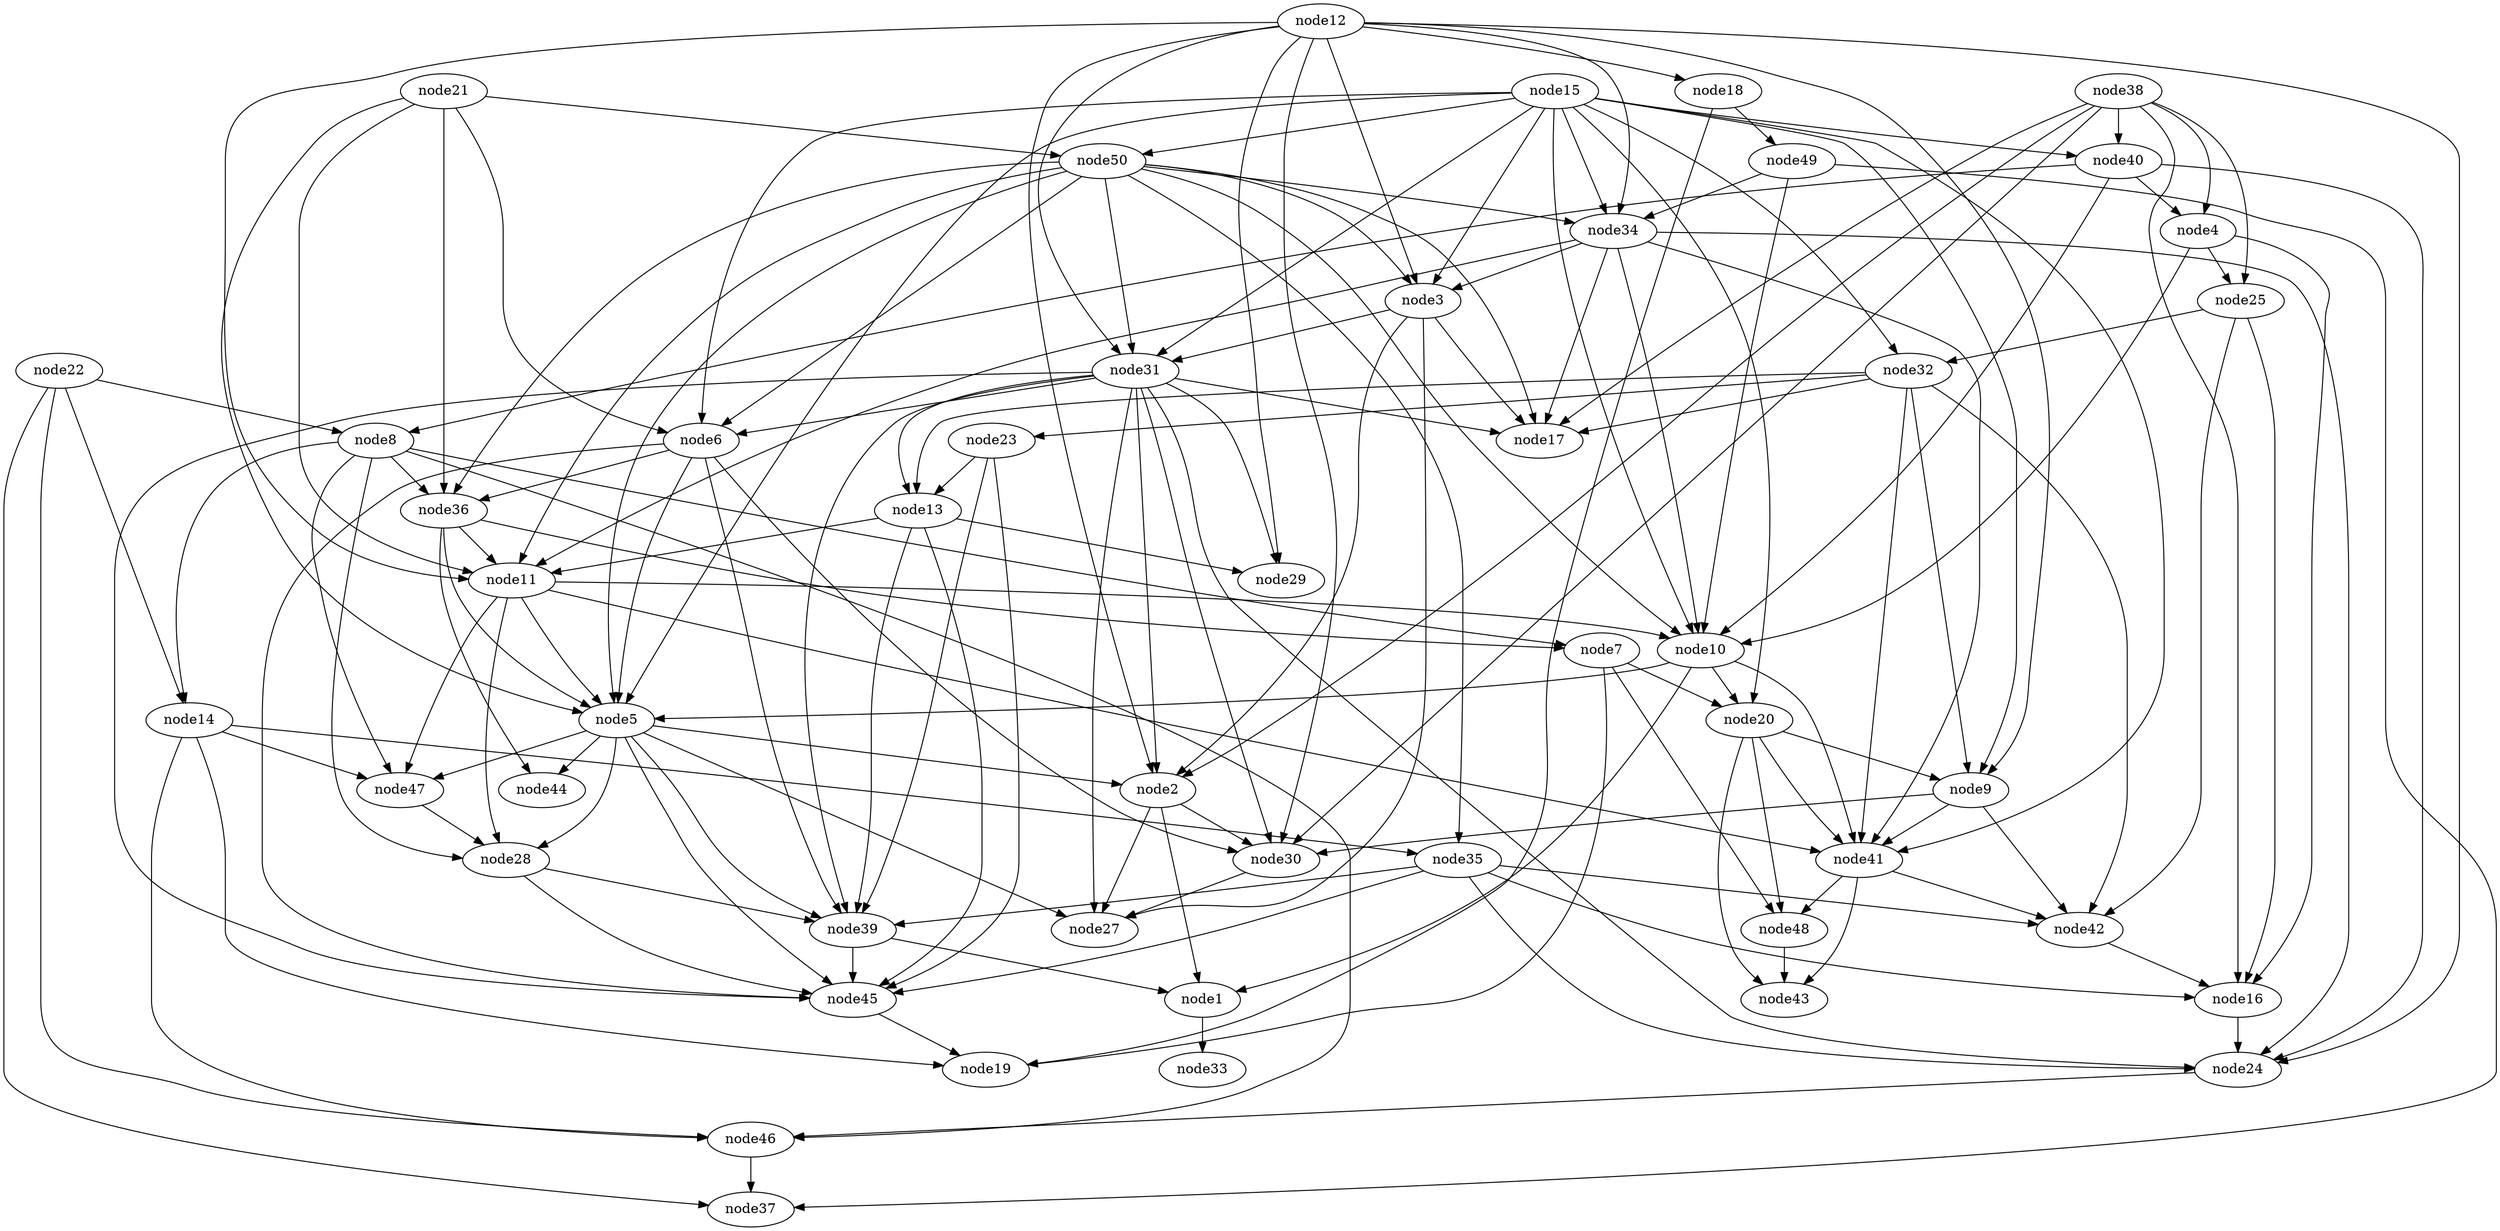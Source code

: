 digraph {
node20 -> node43 
node48 -> node43 
node41 -> node43 
node31 -> node29 
node12 -> node29 
node13 -> node29 
node1 -> node33 
node2 -> node1 
node39 -> node1 
node10 -> node1 
node15 -> node41 
node20 -> node41 
node34 -> node41 
node32 -> node41 
node10 -> node41 
node11 -> node41 
node9 -> node41 
node42 -> node16 
node25 -> node16 
node35 -> node16 
node38 -> node16 
node4 -> node16 
node46 -> node37 
node22 -> node37 
node49 -> node37 
node31 -> node45 
node23 -> node45 
node35 -> node45 
node39 -> node45 
node5 -> node45 
node13 -> node45 
node28 -> node45 
node6 -> node45 
node5 -> node27 
node3 -> node27 
node2 -> node27 
node30 -> node27 
node31 -> node27 
node5 -> node39 
node28 -> node39 
node6 -> node39 
node13 -> node39 
node31 -> node39 
node23 -> node39 
node35 -> node39 
node7 -> node48 
node20 -> node48 
node41 -> node48 
node25 -> node42 
node35 -> node42 
node32 -> node42 
node9 -> node42 
node41 -> node42 
node38 -> node25 
node4 -> node25 
node18 -> node49 
node47 -> node28 
node8 -> node28 
node5 -> node28 
node11 -> node28 
node5 -> node47 
node11 -> node47 
node14 -> node47 
node8 -> node47 
node14 -> node46 
node22 -> node46 
node8 -> node46 
node24 -> node46 
node34 -> node10 
node40 -> node10 
node11 -> node10 
node50 -> node10 
node49 -> node10 
node15 -> node10 
node4 -> node10 
node15 -> node20 
node7 -> node20 
node10 -> node20 
node3 -> node17 
node34 -> node17 
node32 -> node17 
node38 -> node17 
node31 -> node17 
node50 -> node17 
node38 -> node30 
node2 -> node30 
node12 -> node30 
node9 -> node30 
node6 -> node30 
node31 -> node30 
node12 -> node9 
node32 -> node9 
node15 -> node9 
node20 -> node9 
node40 -> node24 
node34 -> node24 
node35 -> node24 
node16 -> node24 
node31 -> node24 
node12 -> node24 
node7 -> node19 
node14 -> node19 
node45 -> node19 
node18 -> node19 
node36 -> node44 
node5 -> node44 
node14 -> node35 
node50 -> node35 
node36 -> node5 
node21 -> node5 
node50 -> node5 
node11 -> node5 
node6 -> node5 
node10 -> node5 
node15 -> node5 
node12 -> node18 
node22 -> node14 
node8 -> node14 
node12 -> node11 
node13 -> node11 
node34 -> node11 
node50 -> node11 
node21 -> node11 
node36 -> node11 
node15 -> node34 
node50 -> node34 
node49 -> node34 
node12 -> node34 
node8 -> node7 
node36 -> node7 
node23 -> node13 
node32 -> node13 
node31 -> node13 
node8 -> node36 
node21 -> node36 
node50 -> node36 
node6 -> node36 
node38 -> node4 
node40 -> node4 
node32 -> node23 
node3 -> node31 
node50 -> node31 
node15 -> node31 
node12 -> node31 
node50 -> node3 
node15 -> node3 
node12 -> node3 
node34 -> node3 
node50 -> node6 
node21 -> node6 
node15 -> node6 
node31 -> node6 
node15 -> node50 
node21 -> node50 
node22 -> node8 
node40 -> node8 
node38 -> node40 
node15 -> node40 
node38 -> node2 
node31 -> node2 
node12 -> node2 
node5 -> node2 
node3 -> node2 
node15 -> node32 
node25 -> node32 
}
